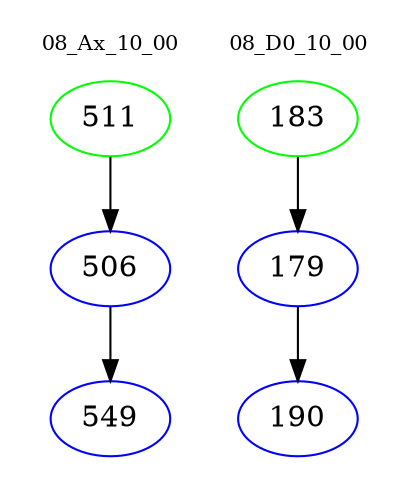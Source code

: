 digraph{
subgraph cluster_0 {
color = white
label = "08_Ax_10_00";
fontsize=10;
T0_511 [label="511", color="green"]
T0_511 -> T0_506 [color="black"]
T0_506 [label="506", color="blue"]
T0_506 -> T0_549 [color="black"]
T0_549 [label="549", color="blue"]
}
subgraph cluster_1 {
color = white
label = "08_D0_10_00";
fontsize=10;
T1_183 [label="183", color="green"]
T1_183 -> T1_179 [color="black"]
T1_179 [label="179", color="blue"]
T1_179 -> T1_190 [color="black"]
T1_190 [label="190", color="blue"]
}
}
